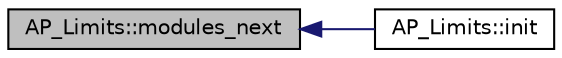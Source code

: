 digraph "AP_Limits::modules_next"
{
 // INTERACTIVE_SVG=YES
  edge [fontname="Helvetica",fontsize="10",labelfontname="Helvetica",labelfontsize="10"];
  node [fontname="Helvetica",fontsize="10",shape=record];
  rankdir="LR";
  Node1 [label="AP_Limits::modules_next",height=0.2,width=0.4,color="black", fillcolor="grey75", style="filled" fontcolor="black"];
  Node1 -> Node2 [dir="back",color="midnightblue",fontsize="10",style="solid",fontname="Helvetica"];
  Node2 [label="AP_Limits::init",height=0.2,width=0.4,color="black", fillcolor="white", style="filled",URL="$classAP__Limits.html#a9801e9c96adb490addd6dd4dcf6d32df"];
}
